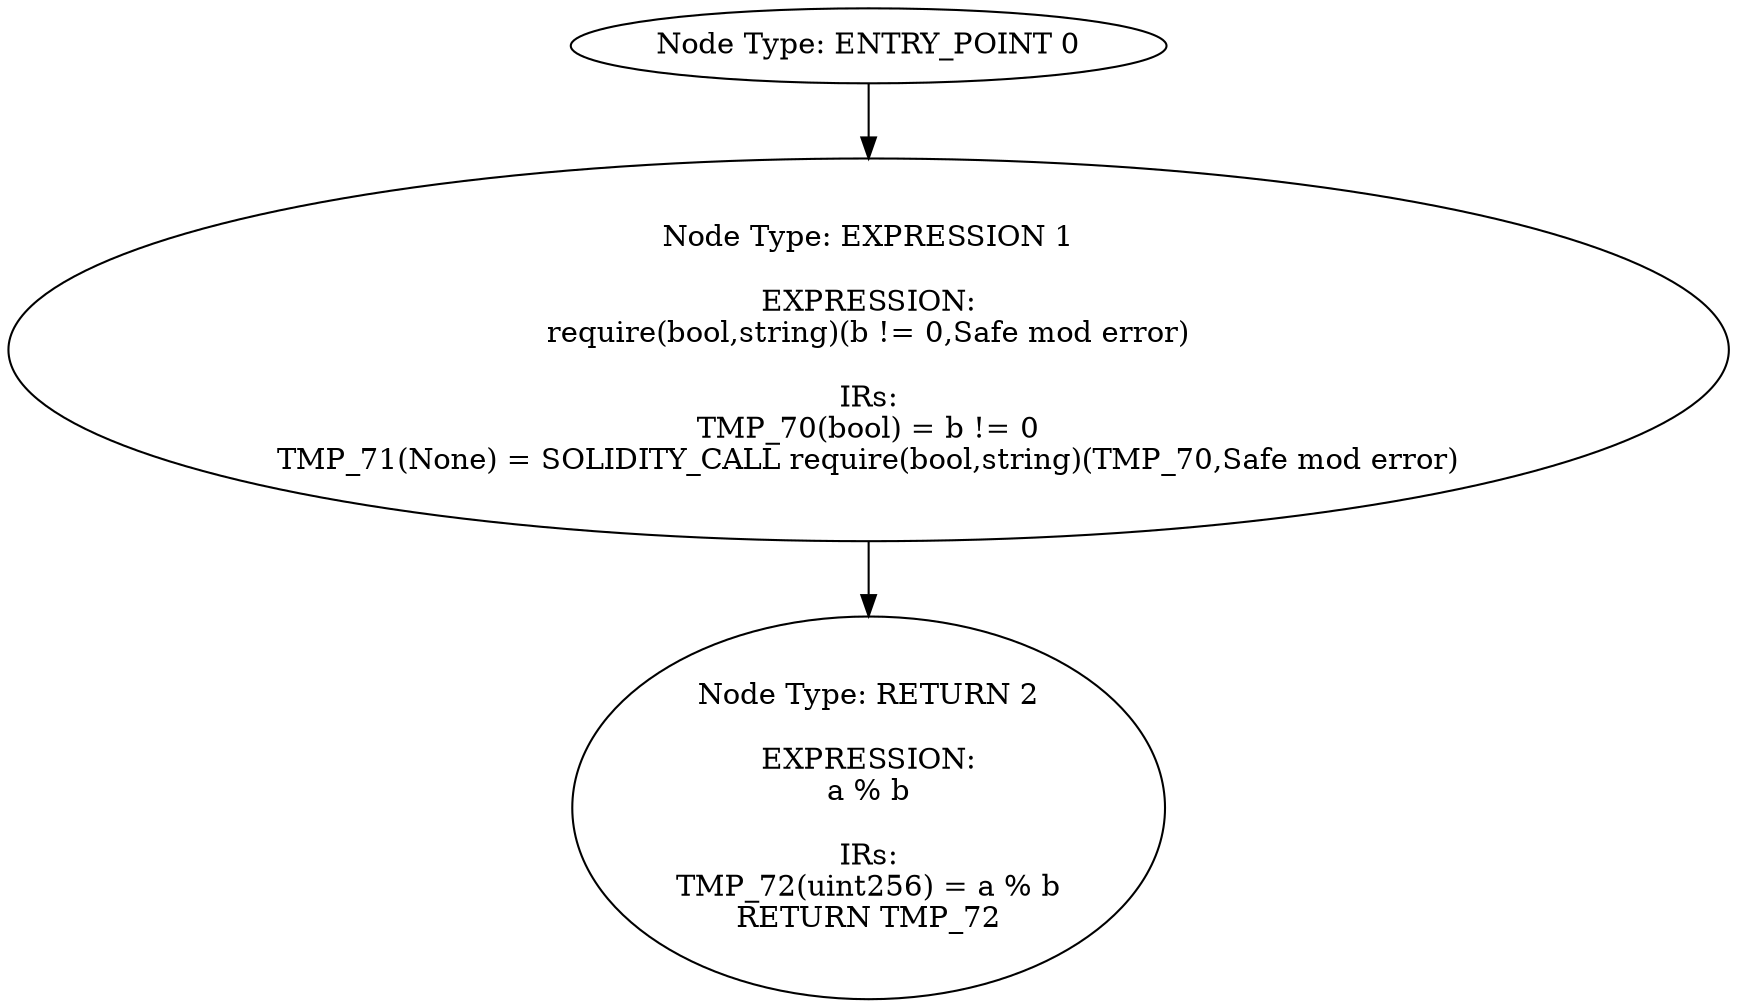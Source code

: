 digraph{
0[label="Node Type: ENTRY_POINT 0
"];
0->1;
1[label="Node Type: EXPRESSION 1

EXPRESSION:
require(bool,string)(b != 0,Safe mod error)

IRs:
TMP_70(bool) = b != 0
TMP_71(None) = SOLIDITY_CALL require(bool,string)(TMP_70,Safe mod error)"];
1->2;
2[label="Node Type: RETURN 2

EXPRESSION:
a % b

IRs:
TMP_72(uint256) = a % b
RETURN TMP_72"];
}

